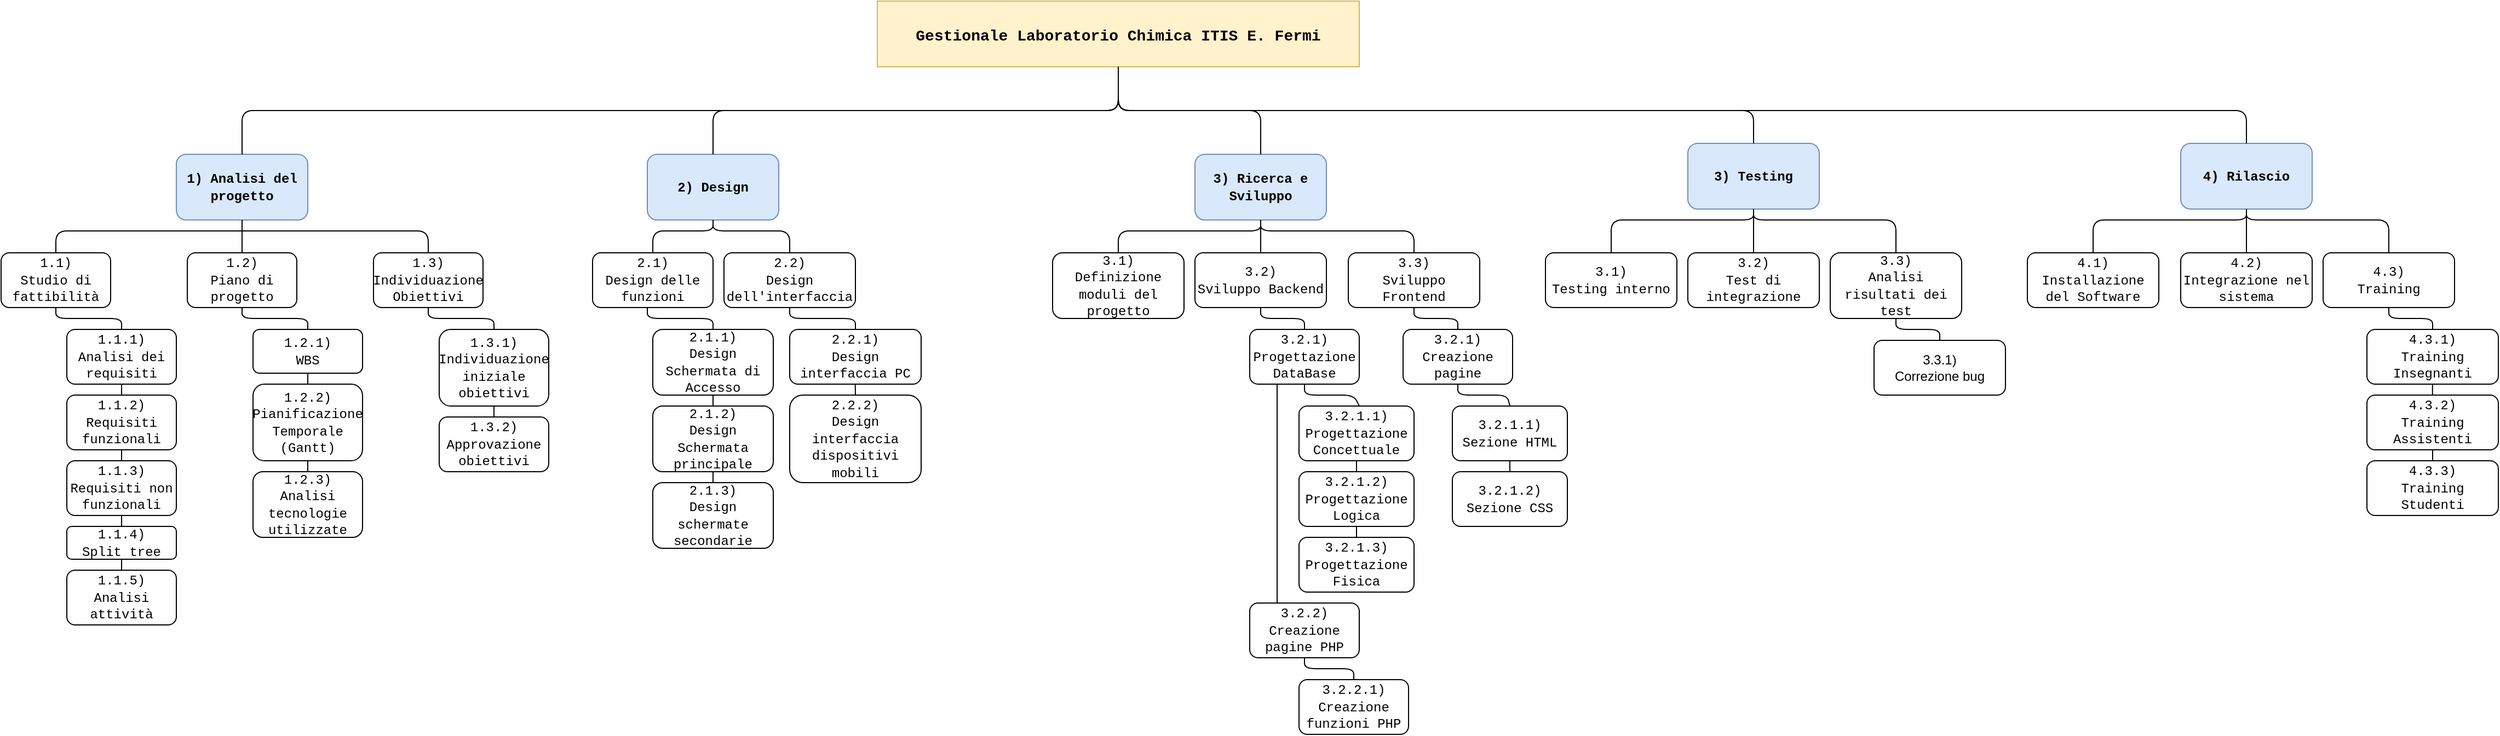 <mxfile version="12.7.4" type="github">
  <diagram id="gLudkZKbPFSRH6nemy1E" name="Page-1">
    <mxGraphModel dx="868" dy="482" grid="1" gridSize="10" guides="1" tooltips="1" connect="1" arrows="1" fold="1" page="1" pageScale="1" pageWidth="2339" pageHeight="3300" math="0" shadow="0">
      <root>
        <mxCell id="0" />
        <mxCell id="1" parent="0" />
        <mxCell id="uwCQygGZfcRBNVv9s5Vt-1" value="&lt;font style=&quot;font-size: 14px&quot; face=&quot;Courier New&quot;&gt;&lt;b&gt;Gestionale Laboratorio Chimica ITIS E. Fermi&lt;/b&gt;&lt;/font&gt;" style="rounded=0;whiteSpace=wrap;html=1;fontSize=16;fillColor=#fff2cc;strokeColor=#d6b656;" parent="1" vertex="1">
          <mxGeometry x="800" y="20" width="440" height="60" as="geometry" />
        </mxCell>
        <mxCell id="uwCQygGZfcRBNVv9s5Vt-8" value="" style="endArrow=none;html=1;entryX=0.5;entryY=1;entryDx=0;entryDy=0;" parent="1" target="uwCQygGZfcRBNVv9s5Vt-1" edge="1">
          <mxGeometry width="50" height="50" relative="1" as="geometry">
            <mxPoint x="320" y="120" as="sourcePoint" />
            <mxPoint x="230" y="120" as="targetPoint" />
            <Array as="points">
              <mxPoint x="1020" y="120" />
            </Array>
          </mxGeometry>
        </mxCell>
        <mxCell id="uwCQygGZfcRBNVv9s5Vt-22" value="&lt;div&gt;&lt;font face=&quot;Courier New&quot;&gt;&lt;b&gt;1) Analisi del progetto&lt;/b&gt;&lt;/font&gt;&lt;/div&gt;" style="rounded=1;whiteSpace=wrap;html=1;fillColor=#dae8fc;strokeColor=#6c8ebf;" parent="1" vertex="1">
          <mxGeometry x="160" y="160" width="120" height="60" as="geometry" />
        </mxCell>
        <mxCell id="uwCQygGZfcRBNVv9s5Vt-23" value="" style="endArrow=none;html=1;entryX=0.5;entryY=0;entryDx=0;entryDy=0;" parent="1" target="uwCQygGZfcRBNVv9s5Vt-22" edge="1">
          <mxGeometry width="50" height="50" relative="1" as="geometry">
            <mxPoint x="320" y="120" as="sourcePoint" />
            <mxPoint x="50" y="240" as="targetPoint" />
            <Array as="points">
              <mxPoint x="220" y="120" />
            </Array>
          </mxGeometry>
        </mxCell>
        <mxCell id="uwCQygGZfcRBNVv9s5Vt-25" value="&lt;div&gt;&lt;font face=&quot;Courier New&quot;&gt;1.1) &lt;br&gt;&lt;/font&gt;&lt;/div&gt;&lt;div&gt;&lt;font face=&quot;Courier New&quot;&gt;Studio di fattibilità&lt;/font&gt;&lt;/div&gt;" style="rounded=1;whiteSpace=wrap;html=1;" parent="1" vertex="1">
          <mxGeometry y="250" width="100" height="50" as="geometry" />
        </mxCell>
        <mxCell id="uwCQygGZfcRBNVv9s5Vt-27" value="&lt;div&gt;&lt;font face=&quot;Courier New&quot;&gt;1.1.1) Analisi dei requisiti&lt;/font&gt;&lt;/div&gt;" style="rounded=1;whiteSpace=wrap;html=1;" parent="1" vertex="1">
          <mxGeometry x="60" y="320" width="100" height="50" as="geometry" />
        </mxCell>
        <mxCell id="uwCQygGZfcRBNVv9s5Vt-29" value="&lt;font face=&quot;Courier New&quot;&gt;1.1.2) Requisiti funzionali&lt;/font&gt;" style="rounded=1;whiteSpace=wrap;html=1;" parent="1" vertex="1">
          <mxGeometry x="60" y="380" width="100" height="50" as="geometry" />
        </mxCell>
        <mxCell id="uwCQygGZfcRBNVv9s5Vt-34" value="" style="endArrow=none;html=1;entryX=0.5;entryY=1;entryDx=0;entryDy=0;exitX=0.5;exitY=0;exitDx=0;exitDy=0;" parent="1" source="uwCQygGZfcRBNVv9s5Vt-29" target="uwCQygGZfcRBNVv9s5Vt-27" edge="1">
          <mxGeometry width="50" height="50" relative="1" as="geometry">
            <mxPoint y="530" as="sourcePoint" />
            <mxPoint x="50" y="480" as="targetPoint" />
          </mxGeometry>
        </mxCell>
        <mxCell id="uwCQygGZfcRBNVv9s5Vt-36" value="&lt;font face=&quot;Courier New&quot;&gt;1.1.3) Requisiti non funzionali&lt;/font&gt;" style="rounded=1;whiteSpace=wrap;html=1;" parent="1" vertex="1">
          <mxGeometry x="60" y="440" width="100" height="50" as="geometry" />
        </mxCell>
        <mxCell id="uwCQygGZfcRBNVv9s5Vt-37" value="" style="endArrow=none;html=1;entryX=0.5;entryY=1;entryDx=0;entryDy=0;exitX=0.5;exitY=0;exitDx=0;exitDy=0;" parent="1" source="uwCQygGZfcRBNVv9s5Vt-36" target="uwCQygGZfcRBNVv9s5Vt-29" edge="1">
          <mxGeometry width="50" height="50" relative="1" as="geometry">
            <mxPoint y="560" as="sourcePoint" />
            <mxPoint x="50" y="510" as="targetPoint" />
          </mxGeometry>
        </mxCell>
        <mxCell id="uwCQygGZfcRBNVv9s5Vt-38" value="&lt;div&gt;&lt;font face=&quot;Courier New&quot;&gt;1.1.4)&lt;/font&gt;&lt;/div&gt;&lt;div&gt;&lt;font face=&quot;Courier New&quot;&gt;Split tree&lt;/font&gt;&lt;/div&gt;" style="rounded=1;whiteSpace=wrap;html=1;" parent="1" vertex="1">
          <mxGeometry x="60" y="500" width="100" height="30" as="geometry" />
        </mxCell>
        <mxCell id="uwCQygGZfcRBNVv9s5Vt-39" value="" style="endArrow=none;html=1;entryX=0.5;entryY=1;entryDx=0;entryDy=0;exitX=0.5;exitY=0;exitDx=0;exitDy=0;" parent="1" source="uwCQygGZfcRBNVv9s5Vt-38" target="uwCQygGZfcRBNVv9s5Vt-36" edge="1">
          <mxGeometry width="50" height="50" relative="1" as="geometry">
            <mxPoint x="-10" y="600" as="sourcePoint" />
            <mxPoint x="40" y="550" as="targetPoint" />
          </mxGeometry>
        </mxCell>
        <mxCell id="uwCQygGZfcRBNVv9s5Vt-40" value="&lt;div&gt;&lt;font face=&quot;Courier New&quot;&gt;1.1.5)&lt;/font&gt;&lt;/div&gt;&lt;div&gt;&lt;font face=&quot;Courier New&quot;&gt;Analisi attività&lt;/font&gt;&lt;/div&gt;" style="rounded=1;whiteSpace=wrap;html=1;" parent="1" vertex="1">
          <mxGeometry x="60" y="540" width="100" height="50" as="geometry" />
        </mxCell>
        <mxCell id="uwCQygGZfcRBNVv9s5Vt-43" value="" style="endArrow=none;html=1;entryX=0.5;entryY=1;entryDx=0;entryDy=0;exitX=0.5;exitY=0;exitDx=0;exitDy=0;" parent="1" source="uwCQygGZfcRBNVv9s5Vt-40" target="uwCQygGZfcRBNVv9s5Vt-38" edge="1">
          <mxGeometry width="50" height="50" relative="1" as="geometry">
            <mxPoint x="110" y="540" as="sourcePoint" />
            <mxPoint x="40" y="630" as="targetPoint" />
          </mxGeometry>
        </mxCell>
        <mxCell id="uwCQygGZfcRBNVv9s5Vt-47" value="&lt;div&gt;&lt;font face=&quot;Courier New&quot;&gt;1.2) &lt;br&gt;&lt;/font&gt;&lt;/div&gt;&lt;div&gt;&lt;font face=&quot;Courier New&quot;&gt;Piano di progetto&lt;/font&gt;&lt;/div&gt;" style="rounded=1;whiteSpace=wrap;html=1;" parent="1" vertex="1">
          <mxGeometry x="170" y="250" width="100" height="50" as="geometry" />
        </mxCell>
        <mxCell id="uwCQygGZfcRBNVv9s5Vt-53" value="&lt;div&gt;&lt;font face=&quot;Courier New&quot;&gt;1.2.1) &lt;br&gt;&lt;/font&gt;&lt;/div&gt;&lt;div&gt;&lt;font face=&quot;Courier New&quot;&gt;WBS&lt;/font&gt;&lt;/div&gt;" style="rounded=1;whiteSpace=wrap;html=1;" parent="1" vertex="1">
          <mxGeometry x="230" y="320" width="100" height="40" as="geometry" />
        </mxCell>
        <mxCell id="uwCQygGZfcRBNVv9s5Vt-57" value="&lt;font face=&quot;Courier New&quot;&gt;1.2.2) Pianificazione Temporale (Gantt)&lt;/font&gt;" style="rounded=1;whiteSpace=wrap;html=1;" parent="1" vertex="1">
          <mxGeometry x="230" y="370" width="100" height="70" as="geometry" />
        </mxCell>
        <mxCell id="uwCQygGZfcRBNVv9s5Vt-58" value="&lt;font face=&quot;Courier New&quot;&gt;1.2.3) Analisi tecnologie utilizzate&lt;/font&gt;" style="rounded=1;whiteSpace=wrap;html=1;" parent="1" vertex="1">
          <mxGeometry x="230" y="450" width="100" height="60" as="geometry" />
        </mxCell>
        <mxCell id="uwCQygGZfcRBNVv9s5Vt-61" value="" style="endArrow=none;html=1;entryX=0.5;entryY=1;entryDx=0;entryDy=0;exitX=0.5;exitY=0;exitDx=0;exitDy=0;" parent="1" source="uwCQygGZfcRBNVv9s5Vt-57" target="uwCQygGZfcRBNVv9s5Vt-53" edge="1">
          <mxGeometry width="50" height="50" relative="1" as="geometry">
            <mxPoint x="-10" y="650" as="sourcePoint" />
            <mxPoint x="40" y="600" as="targetPoint" />
          </mxGeometry>
        </mxCell>
        <mxCell id="uwCQygGZfcRBNVv9s5Vt-62" value="" style="endArrow=none;html=1;entryX=0.5;entryY=1;entryDx=0;entryDy=0;exitX=0.5;exitY=0;exitDx=0;exitDy=0;" parent="1" source="uwCQygGZfcRBNVv9s5Vt-58" target="uwCQygGZfcRBNVv9s5Vt-57" edge="1">
          <mxGeometry width="50" height="50" relative="1" as="geometry">
            <mxPoint x="280" y="470" as="sourcePoint" />
            <mxPoint x="290" y="390" as="targetPoint" />
          </mxGeometry>
        </mxCell>
        <mxCell id="aqoGc1DX-6544hBjVU6M-3" value="&lt;div&gt;&lt;font face=&quot;Courier New&quot;&gt;1.3) Individuazione Obiettivi&lt;br&gt;&lt;/font&gt;&lt;/div&gt;" style="rounded=1;whiteSpace=wrap;html=1;" parent="1" vertex="1">
          <mxGeometry x="340" y="250" width="100" height="50" as="geometry" />
        </mxCell>
        <mxCell id="aqoGc1DX-6544hBjVU6M-4" value="" style="endArrow=none;html=1;entryX=0.5;entryY=0;entryDx=0;entryDy=0;exitX=0.5;exitY=0;exitDx=0;exitDy=0;" parent="1" source="uwCQygGZfcRBNVv9s5Vt-25" target="aqoGc1DX-6544hBjVU6M-3" edge="1">
          <mxGeometry width="50" height="50" relative="1" as="geometry">
            <mxPoint x="190" y="230" as="sourcePoint" />
            <mxPoint x="40" y="590" as="targetPoint" />
            <Array as="points">
              <mxPoint x="50" y="230" />
              <mxPoint x="390" y="230" />
            </Array>
          </mxGeometry>
        </mxCell>
        <mxCell id="aqoGc1DX-6544hBjVU6M-7" value="&lt;font face=&quot;Courier New&quot;&gt;1.3.1) &lt;br&gt;Individuazione iniziale obiettivi &lt;/font&gt;" style="rounded=1;whiteSpace=wrap;html=1;" parent="1" vertex="1">
          <mxGeometry x="400" y="320" width="100" height="70" as="geometry" />
        </mxCell>
        <mxCell id="aqoGc1DX-6544hBjVU6M-11" value="&lt;div&gt;&lt;font face=&quot;Courier New&quot;&gt;1.3.2) Approvazione obiettivi &lt;br&gt;&lt;/font&gt;&lt;/div&gt;" style="rounded=1;whiteSpace=wrap;html=1;" parent="1" vertex="1">
          <mxGeometry x="400" y="400" width="100" height="50" as="geometry" />
        </mxCell>
        <mxCell id="aqoGc1DX-6544hBjVU6M-12" value="" style="endArrow=none;html=1;entryX=0.5;entryY=1;entryDx=0;entryDy=0;exitX=0.5;exitY=0;exitDx=0;exitDy=0;" parent="1" source="aqoGc1DX-6544hBjVU6M-11" target="aqoGc1DX-6544hBjVU6M-7" edge="1">
          <mxGeometry width="50" height="50" relative="1" as="geometry">
            <mxPoint x="-10" y="650" as="sourcePoint" />
            <mxPoint x="40" y="600" as="targetPoint" />
          </mxGeometry>
        </mxCell>
        <mxCell id="aqoGc1DX-6544hBjVU6M-13" value="" style="endArrow=none;html=1;entryX=0.5;entryY=1;entryDx=0;entryDy=0;" parent="1" target="uwCQygGZfcRBNVv9s5Vt-22" edge="1">
          <mxGeometry width="50" height="50" relative="1" as="geometry">
            <mxPoint x="220" y="230" as="sourcePoint" />
            <mxPoint x="50" y="590" as="targetPoint" />
          </mxGeometry>
        </mxCell>
        <mxCell id="aqoGc1DX-6544hBjVU6M-14" value="" style="endArrow=none;html=1;exitX=0.5;exitY=0;exitDx=0;exitDy=0;" parent="1" source="uwCQygGZfcRBNVv9s5Vt-47" edge="1">
          <mxGeometry width="50" height="50" relative="1" as="geometry">
            <mxPoint y="640" as="sourcePoint" />
            <mxPoint x="220" y="230" as="targetPoint" />
          </mxGeometry>
        </mxCell>
        <mxCell id="aqoGc1DX-6544hBjVU6M-15" value="&lt;div&gt;&lt;font face=&quot;Courier New&quot;&gt;&lt;b&gt;2) Design&lt;br&gt;&lt;/b&gt;&lt;/font&gt;&lt;/div&gt;" style="rounded=1;whiteSpace=wrap;html=1;fillColor=#dae8fc;strokeColor=#6c8ebf;" parent="1" vertex="1">
          <mxGeometry x="590" y="160" width="120" height="60" as="geometry" />
        </mxCell>
        <mxCell id="aqoGc1DX-6544hBjVU6M-16" value="&lt;div&gt;&lt;font face=&quot;Courier New&quot;&gt;&lt;b&gt;3) Testing&lt;/b&gt;&lt;/font&gt;&lt;/div&gt;" style="rounded=1;whiteSpace=wrap;html=1;fillColor=#dae8fc;strokeColor=#6c8ebf;" parent="1" vertex="1">
          <mxGeometry x="1540" y="150" width="120" height="60" as="geometry" />
        </mxCell>
        <mxCell id="aqoGc1DX-6544hBjVU6M-17" value="&lt;div&gt;&lt;font face=&quot;Courier New&quot;&gt;&lt;b&gt;4) Rilascio&lt;/b&gt;&lt;/font&gt;&lt;/div&gt;" style="rounded=1;whiteSpace=wrap;html=1;fillColor=#dae8fc;strokeColor=#6c8ebf;" parent="1" vertex="1">
          <mxGeometry x="1990" y="150" width="120" height="60" as="geometry" />
        </mxCell>
        <mxCell id="aqoGc1DX-6544hBjVU6M-19" value="&lt;div&gt;&lt;font face=&quot;Courier New&quot;&gt;2.1)&lt;/font&gt;&lt;/div&gt;&lt;div&gt;&lt;font face=&quot;Courier New&quot;&gt;Design delle funzioni&lt;br&gt;&lt;/font&gt;&lt;/div&gt;" style="rounded=1;whiteSpace=wrap;html=1;" parent="1" vertex="1">
          <mxGeometry x="540" y="250" width="110" height="50" as="geometry" />
        </mxCell>
        <mxCell id="aqoGc1DX-6544hBjVU6M-20" value="&lt;div&gt;&lt;font face=&quot;Courier New&quot;&gt;2.2) &lt;br&gt;&lt;/font&gt;&lt;/div&gt;&lt;div&gt;&lt;font face=&quot;Courier New&quot;&gt;Design&lt;/font&gt;&lt;/div&gt;&lt;div&gt;&lt;font face=&quot;Courier New&quot;&gt; dell&#39;interfaccia&lt;br&gt;&lt;/font&gt;&lt;/div&gt;" style="rounded=1;whiteSpace=wrap;html=1;" parent="1" vertex="1">
          <mxGeometry x="660" y="250" width="120" height="50" as="geometry" />
        </mxCell>
        <mxCell id="aqoGc1DX-6544hBjVU6M-21" value="" style="endArrow=none;html=1;exitX=0.5;exitY=0;exitDx=0;exitDy=0;" parent="1" source="aqoGc1DX-6544hBjVU6M-20" edge="1">
          <mxGeometry width="50" height="50" relative="1" as="geometry">
            <mxPoint x="640" y="570" as="sourcePoint" />
            <mxPoint x="650" y="220" as="targetPoint" />
            <Array as="points">
              <mxPoint x="720" y="230" />
              <mxPoint x="650" y="230" />
            </Array>
          </mxGeometry>
        </mxCell>
        <mxCell id="aqoGc1DX-6544hBjVU6M-22" value="" style="endArrow=none;html=1;exitX=0.5;exitY=0;exitDx=0;exitDy=0;" parent="1" source="aqoGc1DX-6544hBjVU6M-19" edge="1">
          <mxGeometry width="50" height="50" relative="1" as="geometry">
            <mxPoint x="580" y="480" as="sourcePoint" />
            <mxPoint x="650" y="220" as="targetPoint" />
            <Array as="points">
              <mxPoint x="595" y="230" />
              <mxPoint x="650" y="230" />
            </Array>
          </mxGeometry>
        </mxCell>
        <mxCell id="aqoGc1DX-6544hBjVU6M-24" value="&lt;div&gt;&lt;font face=&quot;Courier New&quot;&gt;3.3) &lt;br&gt;&lt;/font&gt;&lt;/div&gt;&lt;div&gt;&lt;font face=&quot;Courier New&quot;&gt;Analisi risultati dei test&lt;/font&gt;&lt;/div&gt;" style="rounded=1;whiteSpace=wrap;html=1;" parent="1" vertex="1">
          <mxGeometry x="1670" y="250" width="120" height="60" as="geometry" />
        </mxCell>
        <mxCell id="aqoGc1DX-6544hBjVU6M-25" value="&lt;div&gt;&lt;font face=&quot;Courier New&quot;&gt;3.1) &lt;br&gt;&lt;/font&gt;&lt;/div&gt;&lt;div&gt;&lt;font face=&quot;Courier New&quot;&gt;Testing interno&lt;br&gt;&lt;/font&gt;&lt;/div&gt;" style="rounded=1;whiteSpace=wrap;html=1;" parent="1" vertex="1">
          <mxGeometry x="1410" y="250" width="120" height="50" as="geometry" />
        </mxCell>
        <mxCell id="aqoGc1DX-6544hBjVU6M-27" value="&lt;div&gt;&lt;font face=&quot;Courier New&quot;&gt;3.2) &lt;br&gt;&lt;/font&gt;&lt;/div&gt;&lt;div&gt;&lt;font face=&quot;Courier New&quot;&gt;Test di integrazione&lt;/font&gt;&lt;/div&gt;" style="rounded=1;whiteSpace=wrap;html=1;" parent="1" vertex="1">
          <mxGeometry x="1540" y="250" width="120" height="50" as="geometry" />
        </mxCell>
        <mxCell id="aqoGc1DX-6544hBjVU6M-28" value="&lt;div&gt;&lt;font face=&quot;Courier New&quot;&gt;&lt;b&gt;3) Ricerca e Sviluppo&lt;/b&gt;&lt;/font&gt;&lt;/div&gt;" style="rounded=1;whiteSpace=wrap;html=1;fillColor=#dae8fc;strokeColor=#6c8ebf;" parent="1" vertex="1">
          <mxGeometry x="1090" y="160" width="120" height="60" as="geometry" />
        </mxCell>
        <mxCell id="aqoGc1DX-6544hBjVU6M-29" value="&lt;div&gt;&lt;font face=&quot;Courier New&quot;&gt;3.1) &lt;br&gt;&lt;/font&gt;&lt;/div&gt;&lt;div&gt;&lt;font face=&quot;Courier New&quot;&gt;Definizione moduli del progetto&lt;br&gt;&lt;/font&gt;&lt;/div&gt;" style="rounded=1;whiteSpace=wrap;html=1;" parent="1" vertex="1">
          <mxGeometry x="960" y="250" width="120" height="60" as="geometry" />
        </mxCell>
        <mxCell id="aqoGc1DX-6544hBjVU6M-30" value="&lt;div&gt;&lt;font face=&quot;Courier New&quot;&gt;3.3) &lt;br&gt;&lt;/font&gt;&lt;/div&gt;&lt;div&gt;&lt;font face=&quot;Courier New&quot;&gt;Sviluppo Frontend &lt;/font&gt;&lt;/div&gt;" style="rounded=1;whiteSpace=wrap;html=1;" parent="1" vertex="1">
          <mxGeometry x="1230" y="250" width="120" height="50" as="geometry" />
        </mxCell>
        <mxCell id="aqoGc1DX-6544hBjVU6M-33" value="&lt;div&gt;&lt;font face=&quot;Courier New&quot;&gt;3.2) &lt;br&gt;&lt;/font&gt;&lt;/div&gt;&lt;div&gt;&lt;font face=&quot;Courier New&quot;&gt;Sviluppo Backend &lt;/font&gt;&lt;/div&gt;" style="rounded=1;whiteSpace=wrap;html=1;" parent="1" vertex="1">
          <mxGeometry x="1090" y="250" width="120" height="50" as="geometry" />
        </mxCell>
        <mxCell id="aqoGc1DX-6544hBjVU6M-34" value="" style="endArrow=none;html=1;exitX=0.5;exitY=0;exitDx=0;exitDy=0;" parent="1" source="aqoGc1DX-6544hBjVU6M-29" edge="1">
          <mxGeometry width="50" height="50" relative="1" as="geometry">
            <mxPoint x="1100" y="530" as="sourcePoint" />
            <mxPoint x="1150" y="220" as="targetPoint" />
            <Array as="points">
              <mxPoint x="1020" y="230" />
              <mxPoint x="1150" y="230" />
            </Array>
          </mxGeometry>
        </mxCell>
        <mxCell id="aqoGc1DX-6544hBjVU6M-38" value="" style="endArrow=none;html=1;exitX=0.5;exitY=0;exitDx=0;exitDy=0;" parent="1" source="aqoGc1DX-6544hBjVU6M-33" edge="1">
          <mxGeometry width="50" height="50" relative="1" as="geometry">
            <mxPoint x="610" y="630" as="sourcePoint" />
            <mxPoint x="1150" y="220" as="targetPoint" />
          </mxGeometry>
        </mxCell>
        <mxCell id="aqoGc1DX-6544hBjVU6M-40" value="" style="endArrow=none;html=1;" parent="1" edge="1">
          <mxGeometry width="50" height="50" relative="1" as="geometry">
            <mxPoint x="1290" y="250" as="sourcePoint" />
            <mxPoint x="1150" y="220" as="targetPoint" />
            <Array as="points">
              <mxPoint x="1290" y="230" />
              <mxPoint x="1150" y="230" />
            </Array>
          </mxGeometry>
        </mxCell>
        <mxCell id="aqoGc1DX-6544hBjVU6M-41" value="" style="endArrow=none;html=1;entryX=0.5;entryY=1;entryDx=0;entryDy=0;exitX=0.5;exitY=0;exitDx=0;exitDy=0;" parent="1" source="aqoGc1DX-6544hBjVU6M-15" target="uwCQygGZfcRBNVv9s5Vt-1" edge="1">
          <mxGeometry width="50" height="50" relative="1" as="geometry">
            <mxPoint x="490" y="640" as="sourcePoint" />
            <mxPoint x="540" y="590" as="targetPoint" />
            <Array as="points">
              <mxPoint x="650" y="120" />
              <mxPoint x="1020" y="120" />
            </Array>
          </mxGeometry>
        </mxCell>
        <mxCell id="aqoGc1DX-6544hBjVU6M-42" value="" style="endArrow=none;html=1;entryX=0.5;entryY=1;entryDx=0;entryDy=0;exitX=0.5;exitY=0;exitDx=0;exitDy=0;" parent="1" source="aqoGc1DX-6544hBjVU6M-28" target="uwCQygGZfcRBNVv9s5Vt-1" edge="1">
          <mxGeometry width="50" height="50" relative="1" as="geometry">
            <mxPoint x="490" y="640" as="sourcePoint" />
            <mxPoint x="540" y="590" as="targetPoint" />
            <Array as="points">
              <mxPoint x="1150" y="120" />
              <mxPoint x="1020" y="120" />
            </Array>
          </mxGeometry>
        </mxCell>
        <mxCell id="aqoGc1DX-6544hBjVU6M-43" value="" style="endArrow=none;html=1;entryX=0.5;entryY=1;entryDx=0;entryDy=0;" parent="1" target="uwCQygGZfcRBNVv9s5Vt-1" edge="1">
          <mxGeometry width="50" height="50" relative="1" as="geometry">
            <mxPoint x="1600" y="150" as="sourcePoint" />
            <mxPoint x="540" y="660" as="targetPoint" />
            <Array as="points">
              <mxPoint x="1600" y="120" />
              <mxPoint x="1020" y="120" />
            </Array>
          </mxGeometry>
        </mxCell>
        <mxCell id="aqoGc1DX-6544hBjVU6M-44" value="" style="endArrow=none;html=1;exitX=0.5;exitY=0;exitDx=0;exitDy=0;" parent="1" source="aqoGc1DX-6544hBjVU6M-17" edge="1">
          <mxGeometry width="50" height="50" relative="1" as="geometry">
            <mxPoint x="980" y="640" as="sourcePoint" />
            <mxPoint x="1020" y="80" as="targetPoint" />
            <Array as="points">
              <mxPoint x="2050" y="120" />
              <mxPoint x="1020" y="120" />
            </Array>
          </mxGeometry>
        </mxCell>
        <mxCell id="aqoGc1DX-6544hBjVU6M-45" value="&lt;div&gt;&lt;font face=&quot;Courier New&quot;&gt;4.1)&lt;/font&gt;&lt;/div&gt;&lt;div&gt;&lt;font face=&quot;Courier New&quot;&gt;Installazione del Software&lt;br&gt;&lt;/font&gt;&lt;/div&gt;" style="rounded=1;whiteSpace=wrap;html=1;" parent="1" vertex="1">
          <mxGeometry x="1850" y="250" width="120" height="50" as="geometry" />
        </mxCell>
        <mxCell id="aqoGc1DX-6544hBjVU6M-46" value="&lt;font face=&quot;Courier New&quot;&gt;4.2) Integrazione nel sistema&lt;/font&gt;" style="rounded=1;whiteSpace=wrap;html=1;" parent="1" vertex="1">
          <mxGeometry x="1990" y="250" width="120" height="50" as="geometry" />
        </mxCell>
        <mxCell id="aqoGc1DX-6544hBjVU6M-47" value="&lt;div&gt;&lt;font face=&quot;Courier New&quot;&gt;4.3) &lt;br&gt;&lt;/font&gt;&lt;/div&gt;&lt;div&gt;&lt;font face=&quot;Courier New&quot;&gt;Training&lt;/font&gt;&lt;/div&gt;" style="rounded=1;whiteSpace=wrap;html=1;" parent="1" vertex="1">
          <mxGeometry x="2120" y="250" width="120" height="50" as="geometry" />
        </mxCell>
        <mxCell id="aqoGc1DX-6544hBjVU6M-48" value="" style="endArrow=none;html=1;exitX=0.5;exitY=0;exitDx=0;exitDy=0;" parent="1" source="aqoGc1DX-6544hBjVU6M-47" edge="1">
          <mxGeometry width="50" height="50" relative="1" as="geometry">
            <mxPoint x="1040" y="630" as="sourcePoint" />
            <mxPoint x="2050" y="210" as="targetPoint" />
            <Array as="points">
              <mxPoint x="2180" y="220" />
              <mxPoint x="2050" y="220" />
            </Array>
          </mxGeometry>
        </mxCell>
        <mxCell id="aqoGc1DX-6544hBjVU6M-49" value="" style="endArrow=none;html=1;exitX=0.5;exitY=0;exitDx=0;exitDy=0;" parent="1" source="aqoGc1DX-6544hBjVU6M-46" edge="1">
          <mxGeometry width="50" height="50" relative="1" as="geometry">
            <mxPoint x="1040" y="700" as="sourcePoint" />
            <mxPoint x="2050" y="210" as="targetPoint" />
          </mxGeometry>
        </mxCell>
        <mxCell id="aqoGc1DX-6544hBjVU6M-50" value="" style="endArrow=none;html=1;exitX=0.5;exitY=0;exitDx=0;exitDy=0;" parent="1" source="aqoGc1DX-6544hBjVU6M-45" edge="1">
          <mxGeometry width="50" height="50" relative="1" as="geometry">
            <mxPoint x="1040" y="770" as="sourcePoint" />
            <mxPoint x="2050" y="210" as="targetPoint" />
            <Array as="points">
              <mxPoint x="1910" y="220" />
              <mxPoint x="2050" y="220" />
            </Array>
          </mxGeometry>
        </mxCell>
        <mxCell id="aqoGc1DX-6544hBjVU6M-51" value="" style="endArrow=none;html=1;exitX=0.5;exitY=0;exitDx=0;exitDy=0;" parent="1" source="aqoGc1DX-6544hBjVU6M-24" edge="1">
          <mxGeometry width="50" height="50" relative="1" as="geometry">
            <mxPoint x="1040" y="840" as="sourcePoint" />
            <mxPoint x="1600" y="210" as="targetPoint" />
            <Array as="points">
              <mxPoint x="1730" y="220" />
              <mxPoint x="1600" y="220" />
            </Array>
          </mxGeometry>
        </mxCell>
        <mxCell id="aqoGc1DX-6544hBjVU6M-52" value="" style="endArrow=none;html=1;exitX=0.5;exitY=0;exitDx=0;exitDy=0;" parent="1" source="aqoGc1DX-6544hBjVU6M-27" edge="1">
          <mxGeometry width="50" height="50" relative="1" as="geometry">
            <mxPoint x="1040" y="910" as="sourcePoint" />
            <mxPoint x="1600" y="210" as="targetPoint" />
          </mxGeometry>
        </mxCell>
        <mxCell id="aqoGc1DX-6544hBjVU6M-53" value="" style="endArrow=none;html=1;exitX=0.5;exitY=0;exitDx=0;exitDy=0;" parent="1" source="aqoGc1DX-6544hBjVU6M-25" edge="1">
          <mxGeometry width="50" height="50" relative="1" as="geometry">
            <mxPoint x="1040" y="980" as="sourcePoint" />
            <mxPoint x="1600" y="210" as="targetPoint" />
            <Array as="points">
              <mxPoint x="1470" y="220" />
              <mxPoint x="1600" y="220" />
            </Array>
          </mxGeometry>
        </mxCell>
        <mxCell id="aqoGc1DX-6544hBjVU6M-58" value="&lt;div&gt;&lt;font face=&quot;Courier New&quot;&gt;2.2.1) &lt;br&gt;&lt;/font&gt;&lt;/div&gt;&lt;div&gt;&lt;font face=&quot;Courier New&quot;&gt;Design interfaccia PC&lt;/font&gt;&lt;/div&gt;" style="rounded=1;whiteSpace=wrap;html=1;" parent="1" vertex="1">
          <mxGeometry x="720" y="320" width="120" height="50" as="geometry" />
        </mxCell>
        <mxCell id="aqoGc1DX-6544hBjVU6M-59" value="&lt;div&gt;&lt;font face=&quot;Courier New&quot;&gt;2.2.2) &lt;br&gt;&lt;/font&gt;&lt;/div&gt;&lt;div&gt;&lt;font face=&quot;Courier New&quot;&gt;Design interfaccia dispositivi mobili&lt;/font&gt;&lt;/div&gt;" style="rounded=1;whiteSpace=wrap;html=1;" parent="1" vertex="1">
          <mxGeometry x="720" y="380" width="120" height="80" as="geometry" />
        </mxCell>
        <mxCell id="aqoGc1DX-6544hBjVU6M-60" value="&lt;div&gt;&lt;font face=&quot;Courier New&quot;&gt;2.1.1) &lt;br&gt;&lt;/font&gt;&lt;/div&gt;&lt;div&gt;&lt;font face=&quot;Courier New&quot;&gt;Design Schermata di Accesso&lt;br&gt;&lt;/font&gt;&lt;/div&gt;" style="rounded=1;whiteSpace=wrap;html=1;" parent="1" vertex="1">
          <mxGeometry x="595" y="320" width="110" height="60" as="geometry" />
        </mxCell>
        <mxCell id="aqoGc1DX-6544hBjVU6M-61" value="&lt;div&gt;&lt;font face=&quot;Courier New&quot;&gt;2.1.2) &lt;br&gt;&lt;/font&gt;&lt;/div&gt;&lt;div&gt;&lt;font face=&quot;Courier New&quot;&gt;Design Schermata principale&lt;/font&gt;&lt;/div&gt;" style="rounded=1;whiteSpace=wrap;html=1;" parent="1" vertex="1">
          <mxGeometry x="595" y="390" width="110" height="60" as="geometry" />
        </mxCell>
        <mxCell id="aqoGc1DX-6544hBjVU6M-62" value="&lt;div&gt;&lt;font face=&quot;Courier New&quot;&gt;2.1.3) &lt;br&gt;&lt;/font&gt;&lt;/div&gt;&lt;div&gt;&lt;font face=&quot;Courier New&quot;&gt;Design schermate secondarie&lt;/font&gt;&lt;/div&gt;" style="rounded=1;whiteSpace=wrap;html=1;" parent="1" vertex="1">
          <mxGeometry x="595" y="460" width="110" height="60" as="geometry" />
        </mxCell>
        <mxCell id="aqoGc1DX-6544hBjVU6M-64" value="" style="endArrow=none;html=1;entryX=0.5;entryY=1;entryDx=0;entryDy=0;exitX=0.5;exitY=0;exitDx=0;exitDy=0;" parent="1" source="aqoGc1DX-6544hBjVU6M-61" target="aqoGc1DX-6544hBjVU6M-60" edge="1">
          <mxGeometry width="50" height="50" relative="1" as="geometry">
            <mxPoint x="395" y="700" as="sourcePoint" />
            <mxPoint x="650" y="390.0" as="targetPoint" />
          </mxGeometry>
        </mxCell>
        <mxCell id="aqoGc1DX-6544hBjVU6M-65" value="" style="endArrow=none;html=1;entryX=0.5;entryY=1;entryDx=0;entryDy=0;exitX=0.5;exitY=0;exitDx=0;exitDy=0;" parent="1" source="aqoGc1DX-6544hBjVU6M-62" target="aqoGc1DX-6544hBjVU6M-61" edge="1">
          <mxGeometry width="50" height="50" relative="1" as="geometry">
            <mxPoint x="395" y="770" as="sourcePoint" />
            <mxPoint x="445" y="720" as="targetPoint" />
          </mxGeometry>
        </mxCell>
        <mxCell id="aqoGc1DX-6544hBjVU6M-66" value="" style="endArrow=none;html=1;exitX=0.5;exitY=0;exitDx=0;exitDy=0;" parent="1" source="aqoGc1DX-6544hBjVU6M-58" edge="1">
          <mxGeometry width="50" height="50" relative="1" as="geometry">
            <mxPoint x="380" y="830" as="sourcePoint" />
            <mxPoint x="720" y="300" as="targetPoint" />
            <Array as="points">
              <mxPoint x="780" y="310" />
              <mxPoint x="720" y="310" />
            </Array>
          </mxGeometry>
        </mxCell>
        <mxCell id="aqoGc1DX-6544hBjVU6M-67" value="" style="endArrow=none;html=1;" parent="1" edge="1">
          <mxGeometry width="50" height="50" relative="1" as="geometry">
            <mxPoint x="780" y="380" as="sourcePoint" />
            <mxPoint x="779.86" y="370" as="targetPoint" />
          </mxGeometry>
        </mxCell>
        <mxCell id="X_dABTb3c912ryczUAv1-3" value="&lt;font face=&quot;Courier New&quot;&gt;3.2.1) Progettazione DataBase&lt;/font&gt;" style="rounded=1;whiteSpace=wrap;html=1;" parent="1" vertex="1">
          <mxGeometry x="1140" y="320" width="100" height="50" as="geometry" />
        </mxCell>
        <mxCell id="X_dABTb3c912ryczUAv1-7" value="" style="endArrow=none;html=1;entryX=0.5;entryY=1;entryDx=0;entryDy=0;" parent="1" target="aqoGc1DX-6544hBjVU6M-33" edge="1">
          <mxGeometry width="50" height="50" relative="1" as="geometry">
            <mxPoint x="1190" y="320" as="sourcePoint" />
            <mxPoint x="1100" y="330" as="targetPoint" />
            <Array as="points">
              <mxPoint x="1190" y="310" />
              <mxPoint x="1150" y="310" />
            </Array>
          </mxGeometry>
        </mxCell>
        <mxCell id="X_dABTb3c912ryczUAv1-8" value="&lt;font face=&quot;Courier New&quot;&gt;3.2.1.1) Progettazione Concettuale&lt;/font&gt;" style="rounded=1;whiteSpace=wrap;html=1;" parent="1" vertex="1">
          <mxGeometry x="1185" y="390" width="105" height="50" as="geometry" />
        </mxCell>
        <mxCell id="X_dABTb3c912ryczUAv1-9" value="" style="endArrow=none;html=1;exitX=0.526;exitY=0.008;exitDx=0;exitDy=0;exitPerimeter=0;" parent="1" source="X_dABTb3c912ryczUAv1-8" edge="1">
          <mxGeometry width="50" height="50" relative="1" as="geometry">
            <mxPoint x="1140" y="420" as="sourcePoint" />
            <mxPoint x="1190" y="370" as="targetPoint" />
            <Array as="points">
              <mxPoint x="1235" y="380" />
              <mxPoint x="1190" y="380" />
            </Array>
          </mxGeometry>
        </mxCell>
        <mxCell id="X_dABTb3c912ryczUAv1-10" value="&lt;div&gt;&lt;font face=&quot;Courier New&quot;&gt;3.2.1.2) Progettazione Logica&lt;/font&gt;&lt;/div&gt;" style="rounded=1;whiteSpace=wrap;html=1;" parent="1" vertex="1">
          <mxGeometry x="1185" y="450" width="105" height="50" as="geometry" />
        </mxCell>
        <mxCell id="X_dABTb3c912ryczUAv1-11" value="&lt;div&gt;&lt;font face=&quot;Courier New&quot;&gt;3.2.1.3) Progettazione Fisica&lt;/font&gt;&lt;/div&gt;" style="rounded=1;whiteSpace=wrap;html=1;" parent="1" vertex="1">
          <mxGeometry x="1185" y="510" width="105" height="50" as="geometry" />
        </mxCell>
        <mxCell id="X_dABTb3c912ryczUAv1-12" value="" style="endArrow=none;html=1;exitX=0.5;exitY=0;exitDx=0;exitDy=0;" parent="1" source="X_dABTb3c912ryczUAv1-10" target="X_dABTb3c912ryczUAv1-8" edge="1">
          <mxGeometry width="50" height="50" relative="1" as="geometry">
            <mxPoint x="1234" y="450" as="sourcePoint" />
            <mxPoint x="1234" y="440" as="targetPoint" />
          </mxGeometry>
        </mxCell>
        <mxCell id="X_dABTb3c912ryczUAv1-14" value="" style="endArrow=none;html=1;entryX=0.5;entryY=1;entryDx=0;entryDy=0;exitX=0.5;exitY=0;exitDx=0;exitDy=0;" parent="1" source="X_dABTb3c912ryczUAv1-11" target="X_dABTb3c912ryczUAv1-10" edge="1">
          <mxGeometry width="50" height="50" relative="1" as="geometry">
            <mxPoint x="1170" y="530" as="sourcePoint" />
            <mxPoint x="1220" y="480" as="targetPoint" />
          </mxGeometry>
        </mxCell>
        <mxCell id="X_dABTb3c912ryczUAv1-16" value="&lt;font face=&quot;Courier New&quot;&gt;3.2.2) &lt;br&gt;Creazione pagine PHP&lt;br&gt;&lt;/font&gt;" style="rounded=1;whiteSpace=wrap;html=1;" parent="1" vertex="1">
          <mxGeometry x="1140" y="570" width="100" height="50" as="geometry" />
        </mxCell>
        <mxCell id="X_dABTb3c912ryczUAv1-23" value="&lt;div&gt;&lt;font face=&quot;Courier New&quot;&gt;3.2.2.1)&lt;/font&gt;&lt;/div&gt;&lt;div&gt;&lt;font face=&quot;Courier New&quot;&gt;Creazione funzioni PHP&lt;br&gt;&lt;/font&gt;&lt;/div&gt;" style="rounded=1;whiteSpace=wrap;html=1;" parent="1" vertex="1">
          <mxGeometry x="1185" y="640" width="100" height="50" as="geometry" />
        </mxCell>
        <mxCell id="X_dABTb3c912ryczUAv1-27" value="" style="endArrow=none;html=1;entryX=0.25;entryY=1;entryDx=0;entryDy=0;exitX=0.25;exitY=0;exitDx=0;exitDy=0;" parent="1" source="X_dABTb3c912ryczUAv1-16" target="X_dABTb3c912ryczUAv1-3" edge="1">
          <mxGeometry width="50" height="50" relative="1" as="geometry">
            <mxPoint x="1100" y="480" as="sourcePoint" />
            <mxPoint x="1150" y="430" as="targetPoint" />
          </mxGeometry>
        </mxCell>
        <mxCell id="mJpeuhX-jYpMLtr7Yf6K-1" value="&lt;font face=&quot;Courier New&quot;&gt;3.2.1) Creazione pagine&lt;br&gt;&lt;/font&gt;" style="rounded=1;whiteSpace=wrap;html=1;" parent="1" vertex="1">
          <mxGeometry x="1280" y="320" width="100" height="50" as="geometry" />
        </mxCell>
        <mxCell id="mJpeuhX-jYpMLtr7Yf6K-3" value="&lt;font face=&quot;Courier New&quot;&gt;3.2.1.1) Sezione HTML&lt;br&gt;&lt;/font&gt;" style="rounded=1;whiteSpace=wrap;html=1;" parent="1" vertex="1">
          <mxGeometry x="1325" y="390" width="105" height="50" as="geometry" />
        </mxCell>
        <mxCell id="mJpeuhX-jYpMLtr7Yf6K-4" value="" style="endArrow=none;html=1;exitX=0.5;exitY=0;exitDx=0;exitDy=0;" parent="1" source="mJpeuhX-jYpMLtr7Yf6K-3" edge="1">
          <mxGeometry width="50" height="50" relative="1" as="geometry">
            <mxPoint x="1280" y="420" as="sourcePoint" />
            <mxPoint x="1330.0" y="370" as="targetPoint" />
            <Array as="points">
              <mxPoint x="1375" y="380" />
              <mxPoint x="1330" y="380" />
            </Array>
          </mxGeometry>
        </mxCell>
        <mxCell id="mJpeuhX-jYpMLtr7Yf6K-5" value="&lt;div&gt;&lt;font face=&quot;Courier New&quot;&gt;3.2.1.2) Sezione CSS&lt;br&gt;&lt;/font&gt;&lt;/div&gt;" style="rounded=1;whiteSpace=wrap;html=1;" parent="1" vertex="1">
          <mxGeometry x="1325" y="450" width="105" height="50" as="geometry" />
        </mxCell>
        <mxCell id="mJpeuhX-jYpMLtr7Yf6K-7" value="" style="endArrow=none;html=1;entryX=0.5;entryY=1;entryDx=0;entryDy=0;exitX=0.5;exitY=0;exitDx=0;exitDy=0;" parent="1" source="mJpeuhX-jYpMLtr7Yf6K-5" target="mJpeuhX-jYpMLtr7Yf6K-3" edge="1">
          <mxGeometry width="50" height="50" relative="1" as="geometry">
            <mxPoint x="1360" y="490" as="sourcePoint" />
            <mxPoint x="1410" y="440" as="targetPoint" />
          </mxGeometry>
        </mxCell>
        <mxCell id="mJpeuhX-jYpMLtr7Yf6K-16" value="" style="endArrow=none;html=1;exitX=0.5;exitY=0;exitDx=0;exitDy=0;entryX=0.5;entryY=1;entryDx=0;entryDy=0;" parent="1" source="X_dABTb3c912ryczUAv1-23" target="X_dABTb3c912ryczUAv1-16" edge="1">
          <mxGeometry width="50" height="50" relative="1" as="geometry">
            <mxPoint x="1250" y="650" as="sourcePoint" />
            <mxPoint x="1300" y="600" as="targetPoint" />
            <Array as="points">
              <mxPoint x="1235" y="630" />
              <mxPoint x="1190" y="630" />
            </Array>
          </mxGeometry>
        </mxCell>
        <mxCell id="mJpeuhX-jYpMLtr7Yf6K-19" value="&lt;div&gt;&lt;font face=&quot;Courier New&quot;&gt;4.3.1) &lt;br&gt;&lt;/font&gt;&lt;/div&gt;&lt;div&gt;&lt;font face=&quot;Courier New&quot;&gt;Training Insegnanti&lt;/font&gt;&lt;/div&gt;" style="rounded=1;whiteSpace=wrap;html=1;" parent="1" vertex="1">
          <mxGeometry x="2160" y="320" width="120" height="50" as="geometry" />
        </mxCell>
        <mxCell id="mJpeuhX-jYpMLtr7Yf6K-20" value="&lt;div&gt;&lt;font face=&quot;Courier New&quot;&gt;4.3.2) &lt;br&gt;&lt;/font&gt;&lt;/div&gt;&lt;div&gt;&lt;font face=&quot;Courier New&quot;&gt;Training &lt;br&gt;&lt;/font&gt;&lt;/div&gt;&lt;div&gt;&lt;font face=&quot;Courier New&quot;&gt;Assistenti&lt;/font&gt;&lt;/div&gt;" style="rounded=1;whiteSpace=wrap;html=1;" parent="1" vertex="1">
          <mxGeometry x="2160" y="380" width="120" height="50" as="geometry" />
        </mxCell>
        <mxCell id="mJpeuhX-jYpMLtr7Yf6K-21" value="&lt;div&gt;&lt;font face=&quot;Courier New&quot;&gt;4.3.3) &lt;br&gt;&lt;/font&gt;&lt;/div&gt;&lt;div&gt;&lt;font face=&quot;Courier New&quot;&gt;Training Studenti&lt;/font&gt;&lt;/div&gt;" style="rounded=1;whiteSpace=wrap;html=1;" parent="1" vertex="1">
          <mxGeometry x="2160" y="440" width="120" height="50" as="geometry" />
        </mxCell>
        <mxCell id="mJpeuhX-jYpMLtr7Yf6K-22" value="" style="endArrow=none;html=1;exitX=0.5;exitY=0;exitDx=0;exitDy=0;" parent="1" source="mJpeuhX-jYpMLtr7Yf6K-21" edge="1">
          <mxGeometry width="50" height="50" relative="1" as="geometry">
            <mxPoint x="2170" y="480" as="sourcePoint" />
            <mxPoint x="2220" y="430" as="targetPoint" />
          </mxGeometry>
        </mxCell>
        <mxCell id="mJpeuhX-jYpMLtr7Yf6K-23" value="" style="endArrow=none;html=1;exitX=0.5;exitY=0;exitDx=0;exitDy=0;" parent="1" edge="1">
          <mxGeometry width="50" height="50" relative="1" as="geometry">
            <mxPoint x="2219.88" y="380" as="sourcePoint" />
            <mxPoint x="2219.88" y="370" as="targetPoint" />
            <Array as="points">
              <mxPoint x="2219.88" y="370" />
            </Array>
          </mxGeometry>
        </mxCell>
        <mxCell id="mJpeuhX-jYpMLtr7Yf6K-25" value="&lt;div&gt;3.3.1) &lt;br&gt;&lt;/div&gt;&lt;div&gt;Correzione bug&lt;/div&gt;" style="rounded=1;whiteSpace=wrap;html=1;" parent="1" vertex="1">
          <mxGeometry x="1710" y="330" width="120" height="50" as="geometry" />
        </mxCell>
        <mxCell id="mJpeuhX-jYpMLtr7Yf6K-32" value="" style="endArrow=none;html=1;entryX=0.5;entryY=1;entryDx=0;entryDy=0;exitX=0.5;exitY=0;exitDx=0;exitDy=0;" parent="1" source="uwCQygGZfcRBNVv9s5Vt-27" target="uwCQygGZfcRBNVv9s5Vt-25" edge="1">
          <mxGeometry width="50" height="50" relative="1" as="geometry">
            <mxPoint x="20" y="350" as="sourcePoint" />
            <mxPoint x="70" y="300" as="targetPoint" />
            <Array as="points">
              <mxPoint x="110" y="310" />
              <mxPoint x="50" y="310" />
            </Array>
          </mxGeometry>
        </mxCell>
        <mxCell id="mJpeuhX-jYpMLtr7Yf6K-34" value="" style="endArrow=none;html=1;entryX=0.5;entryY=1;entryDx=0;entryDy=0;exitX=0.5;exitY=0;exitDx=0;exitDy=0;" parent="1" edge="1">
          <mxGeometry width="50" height="50" relative="1" as="geometry">
            <mxPoint x="280" y="320" as="sourcePoint" />
            <mxPoint x="220" y="300" as="targetPoint" />
            <Array as="points">
              <mxPoint x="280" y="310" />
              <mxPoint x="220" y="310" />
            </Array>
          </mxGeometry>
        </mxCell>
        <mxCell id="mJpeuhX-jYpMLtr7Yf6K-35" value="" style="endArrow=none;html=1;entryX=0.5;entryY=1;entryDx=0;entryDy=0;exitX=0.5;exitY=0;exitDx=0;exitDy=0;" parent="1" edge="1">
          <mxGeometry width="50" height="50" relative="1" as="geometry">
            <mxPoint x="450" y="320" as="sourcePoint" />
            <mxPoint x="390" y="300" as="targetPoint" />
            <Array as="points">
              <mxPoint x="450" y="310" />
              <mxPoint x="390" y="310" />
            </Array>
          </mxGeometry>
        </mxCell>
        <mxCell id="mJpeuhX-jYpMLtr7Yf6K-36" value="" style="endArrow=none;html=1;entryX=0.5;entryY=1;entryDx=0;entryDy=0;" parent="1" edge="1">
          <mxGeometry width="50" height="50" relative="1" as="geometry">
            <mxPoint x="1330" y="320" as="sourcePoint" />
            <mxPoint x="1290" y="300" as="targetPoint" />
            <Array as="points">
              <mxPoint x="1330" y="310" />
              <mxPoint x="1290" y="310" />
            </Array>
          </mxGeometry>
        </mxCell>
        <mxCell id="mJpeuhX-jYpMLtr7Yf6K-37" value="" style="endArrow=none;html=1;entryX=0.5;entryY=1;entryDx=0;entryDy=0;" parent="1" edge="1">
          <mxGeometry width="50" height="50" relative="1" as="geometry">
            <mxPoint x="1770" y="330" as="sourcePoint" />
            <mxPoint x="1730" y="310" as="targetPoint" />
            <Array as="points">
              <mxPoint x="1770" y="320" />
              <mxPoint x="1730" y="320" />
            </Array>
          </mxGeometry>
        </mxCell>
        <mxCell id="mJpeuhX-jYpMLtr7Yf6K-38" value="" style="endArrow=none;html=1;entryX=0.5;entryY=1;entryDx=0;entryDy=0;" parent="1" edge="1">
          <mxGeometry width="50" height="50" relative="1" as="geometry">
            <mxPoint x="2220" y="320.0" as="sourcePoint" />
            <mxPoint x="2180" y="300.0" as="targetPoint" />
            <Array as="points">
              <mxPoint x="2220" y="310" />
              <mxPoint x="2180" y="310" />
            </Array>
          </mxGeometry>
        </mxCell>
        <mxCell id="mJpeuhX-jYpMLtr7Yf6K-40" value="" style="endArrow=none;html=1;exitX=0.5;exitY=0;exitDx=0;exitDy=0;" parent="1" edge="1">
          <mxGeometry width="50" height="50" relative="1" as="geometry">
            <mxPoint x="650" y="320" as="sourcePoint" />
            <mxPoint x="590" y="300" as="targetPoint" />
            <Array as="points">
              <mxPoint x="650" y="310" />
              <mxPoint x="590" y="310" />
            </Array>
          </mxGeometry>
        </mxCell>
      </root>
    </mxGraphModel>
  </diagram>
</mxfile>
